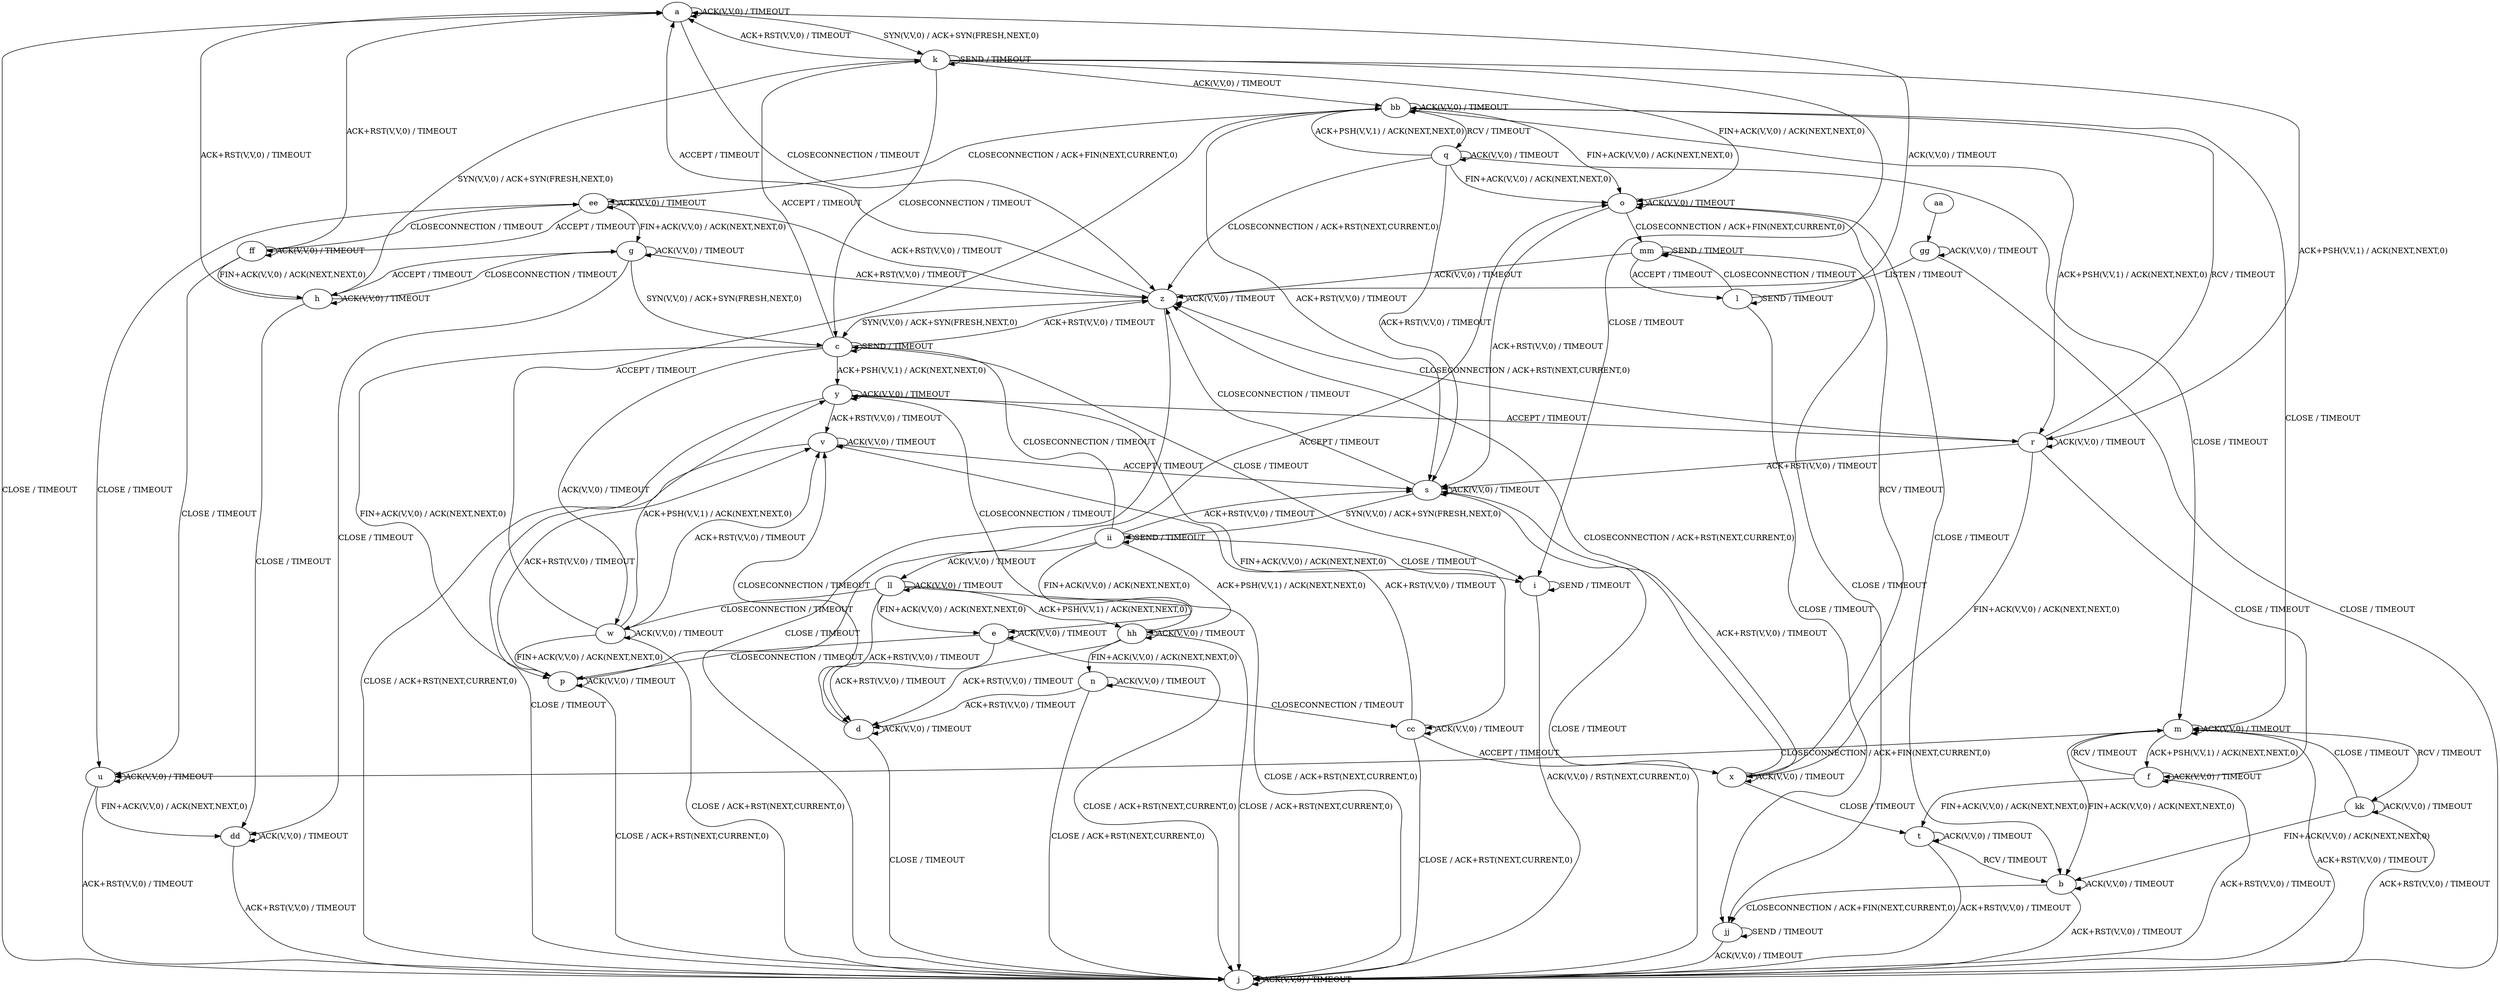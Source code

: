 digraph "" {
	graph ["Incoming time"=2.338930130004883,
		"Outgoing time"=2.9614505767822266,
		Output="{'States': 39, 'Transitions': 495, 'Filename': '../results/tcp/TCP_Windows8_Server-TCP_Windows8_Server-msat-1.dot'}",
		Reference="{'States': 39, 'Transitions': 495, 'Filename': '../subjects/tcp/TCP_Windows8_Server.dot'}",
		Solver=msat,
		Updated="{'States': 39, 'Transitions': 495, 'Filename': '../subjects/tcp/TCP_Windows8_Server.dot'}",
		"f-measure"=1.0,
		precision=1.0,
		recall=1.0
	];
	a -> a [key=0,
	label="ACK(V,V,0) / TIMEOUT"];
a -> j [key=0,
label="CLOSE / TIMEOUT"];
a -> k [key=0,
label="SYN(V,V,0) / ACK+SYN(FRESH,NEXT,0)"];
a -> z [key=0,
label="CLOSECONNECTION / TIMEOUT"];
b -> b [key=0,
label="ACK(V,V,0) / TIMEOUT"];
b -> j [key=0,
label="ACK+RST(V,V,0) / TIMEOUT"];
b -> jj [key=0,
label="CLOSECONNECTION / ACK+FIN(NEXT,CURRENT,0)"];
c -> c [key=0,
label="SEND / TIMEOUT"];
c -> i [key=0,
label="CLOSE / TIMEOUT"];
c -> k [key=0,
label="ACCEPT / TIMEOUT"];
c -> p [key=0,
label="FIN+ACK(V,V,0) / ACK(NEXT,NEXT,0)"];
c -> w [key=0,
label="ACK(V,V,0) / TIMEOUT"];
c -> y [key=0,
label="ACK+PSH(V,V,1) / ACK(NEXT,NEXT,0)"];
c -> z [key=0,
label="ACK+RST(V,V,0) / TIMEOUT"];
d -> d [key=0,
label="ACK(V,V,0) / TIMEOUT"];
d -> j [key=0,
label="CLOSE / TIMEOUT"];
d -> v [key=0,
label="CLOSECONNECTION / TIMEOUT"];
e -> d [key=0,
label="ACK+RST(V,V,0) / TIMEOUT"];
e -> e [key=0,
label="ACK(V,V,0) / TIMEOUT"];
e -> j [key=0,
label="CLOSE / ACK+RST(NEXT,CURRENT,0)"];
e -> p [key=0,
label="CLOSECONNECTION / TIMEOUT"];
f -> f [key=0,
label="ACK(V,V,0) / TIMEOUT"];
f -> j [key=0,
label="ACK+RST(V,V,0) / TIMEOUT"];
f -> m [key=0,
label="RCV / TIMEOUT"];
f -> t [key=0,
label="FIN+ACK(V,V,0) / ACK(NEXT,NEXT,0)"];
g -> c [key=0,
label="SYN(V,V,0) / ACK+SYN(FRESH,NEXT,0)"];
g -> g [key=0,
label="ACK(V,V,0) / TIMEOUT"];
g -> h [key=0,
label="ACCEPT / TIMEOUT"];
g -> z [key=0,
label="ACK+RST(V,V,0) / TIMEOUT"];
g -> dd [key=0,
label="CLOSE / TIMEOUT"];
h -> a [key=0,
label="ACK+RST(V,V,0) / TIMEOUT"];
h -> g [key=0,
label="CLOSECONNECTION / TIMEOUT"];
h -> h [key=0,
label="ACK(V,V,0) / TIMEOUT"];
h -> k [key=0,
label="SYN(V,V,0) / ACK+SYN(FRESH,NEXT,0)"];
h -> dd [key=0,
label="CLOSE / TIMEOUT"];
i -> i [key=0,
label="SEND / TIMEOUT"];
i -> j [key=0,
label="ACK(V,V,0) / RST(NEXT,CURRENT,0)"];
j -> j [key=0,
label="ACK(V,V,0) / TIMEOUT"];
k -> a [key=0,
label="ACK+RST(V,V,0) / TIMEOUT"];
k -> c [key=0,
label="CLOSECONNECTION / TIMEOUT"];
k -> i [key=0,
label="CLOSE / TIMEOUT"];
k -> k [key=0,
label="SEND / TIMEOUT"];
k -> o [key=0,
label="FIN+ACK(V,V,0) / ACK(NEXT,NEXT,0)"];
k -> r [key=0,
label="ACK+PSH(V,V,1) / ACK(NEXT,NEXT,0)"];
k -> bb [key=0,
label="ACK(V,V,0) / TIMEOUT"];
l -> a [key=0,
label="ACK(V,V,0) / TIMEOUT"];
l -> l [key=0,
label="SEND / TIMEOUT"];
l -> jj [key=0,
label="CLOSE / TIMEOUT"];
l -> mm [key=0,
label="CLOSECONNECTION / TIMEOUT"];
m -> b [key=0,
label="FIN+ACK(V,V,0) / ACK(NEXT,NEXT,0)"];
m -> f [key=0,
label="ACK+PSH(V,V,1) / ACK(NEXT,NEXT,0)"];
m -> j [key=0,
label="ACK+RST(V,V,0) / TIMEOUT"];
m -> m [key=0,
label="ACK(V,V,0) / TIMEOUT"];
m -> u [key=0,
label="CLOSECONNECTION / ACK+FIN(NEXT,CURRENT,0)"];
m -> kk [key=0,
label="RCV / TIMEOUT"];
n -> d [key=0,
label="ACK+RST(V,V,0) / TIMEOUT"];
n -> j [key=0,
label="CLOSE / ACK+RST(NEXT,CURRENT,0)"];
n -> n [key=0,
label="ACK(V,V,0) / TIMEOUT"];
n -> cc [key=0,
label="CLOSECONNECTION / TIMEOUT"];
o -> b [key=0,
label="CLOSE / TIMEOUT"];
o -> o [key=0,
label="ACK(V,V,0) / TIMEOUT"];
o -> s [key=0,
label="ACK+RST(V,V,0) / TIMEOUT"];
o -> mm [key=0,
label="CLOSECONNECTION / ACK+FIN(NEXT,CURRENT,0)"];
p -> j [key=0,
label="CLOSE / ACK+RST(NEXT,CURRENT,0)"];
p -> o [key=0,
label="ACCEPT / TIMEOUT"];
p -> p [key=0,
label="ACK(V,V,0) / TIMEOUT"];
p -> v [key=0,
label="ACK+RST(V,V,0) / TIMEOUT"];
q -> m [key=0,
label="CLOSE / TIMEOUT"];
q -> o [key=0,
label="FIN+ACK(V,V,0) / ACK(NEXT,NEXT,0)"];
q -> q [key=0,
label="ACK(V,V,0) / TIMEOUT"];
q -> s [key=0,
label="ACK+RST(V,V,0) / TIMEOUT"];
q -> z [key=0,
label="CLOSECONNECTION / ACK+RST(NEXT,CURRENT,0)"];
q -> bb [key=0,
label="ACK+PSH(V,V,1) / ACK(NEXT,NEXT,0)"];
r -> f [key=0,
label="CLOSE / TIMEOUT"];
r -> r [key=0,
label="ACK(V,V,0) / TIMEOUT"];
r -> s [key=0,
label="ACK+RST(V,V,0) / TIMEOUT"];
r -> x [key=0,
label="FIN+ACK(V,V,0) / ACK(NEXT,NEXT,0)"];
r -> z [key=0,
label="CLOSECONNECTION / ACK+RST(NEXT,CURRENT,0)"];
r -> bb [key=0,
label="RCV / TIMEOUT"];
s -> j [key=0,
label="CLOSE / TIMEOUT"];
s -> s [key=0,
label="ACK(V,V,0) / TIMEOUT"];
s -> z [key=0,
label="CLOSECONNECTION / TIMEOUT"];
s -> ii [key=0,
label="SYN(V,V,0) / ACK+SYN(FRESH,NEXT,0)"];
t -> b [key=0,
label="RCV / TIMEOUT"];
t -> j [key=0,
label="ACK+RST(V,V,0) / TIMEOUT"];
t -> t [key=0,
label="ACK(V,V,0) / TIMEOUT"];
u -> j [key=0,
label="ACK+RST(V,V,0) / TIMEOUT"];
u -> u [key=0,
label="ACK(V,V,0) / TIMEOUT"];
u -> dd [key=0,
label="FIN+ACK(V,V,0) / ACK(NEXT,NEXT,0)"];
v -> j [key=0,
label="CLOSE / TIMEOUT"];
v -> s [key=0,
label="ACCEPT / TIMEOUT"];
v -> v [key=0,
label="ACK(V,V,0) / TIMEOUT"];
w -> j [key=0,
label="CLOSE / ACK+RST(NEXT,CURRENT,0)"];
w -> p [key=0,
label="FIN+ACK(V,V,0) / ACK(NEXT,NEXT,0)"];
w -> v [key=0,
label="ACK+RST(V,V,0) / TIMEOUT"];
w -> w [key=0,
label="ACK(V,V,0) / TIMEOUT"];
w -> y [key=0,
label="ACK+PSH(V,V,1) / ACK(NEXT,NEXT,0)"];
w -> bb [key=0,
label="ACCEPT / TIMEOUT"];
x -> o [key=0,
label="RCV / TIMEOUT"];
x -> s [key=0,
label="ACK+RST(V,V,0) / TIMEOUT"];
x -> t [key=0,
label="CLOSE / TIMEOUT"];
x -> x [key=0,
label="ACK(V,V,0) / TIMEOUT"];
x -> z [key=0,
label="CLOSECONNECTION / ACK+RST(NEXT,CURRENT,0)"];
y -> j [key=0,
label="CLOSE / ACK+RST(NEXT,CURRENT,0)"];
y -> r [key=0,
label="ACCEPT / TIMEOUT"];
y -> v [key=0,
label="ACK+RST(V,V,0) / TIMEOUT"];
y -> y [key=0,
label="ACK(V,V,0) / TIMEOUT"];
y -> cc [key=0,
label="FIN+ACK(V,V,0) / ACK(NEXT,NEXT,0)"];
z -> a [key=0,
label="ACCEPT / TIMEOUT"];
z -> c [key=0,
label="SYN(V,V,0) / ACK+SYN(FRESH,NEXT,0)"];
z -> j [key=0,
label="CLOSE / TIMEOUT"];
z -> z [key=0,
label="ACK(V,V,0) / TIMEOUT"];
aa -> gg [key=0];
bb -> m [key=0,
label="CLOSE / TIMEOUT"];
bb -> o [key=0,
label="FIN+ACK(V,V,0) / ACK(NEXT,NEXT,0)"];
bb -> q [key=0,
label="RCV / TIMEOUT"];
bb -> r [key=0,
label="ACK+PSH(V,V,1) / ACK(NEXT,NEXT,0)"];
bb -> s [key=0,
label="ACK+RST(V,V,0) / TIMEOUT"];
bb -> bb [key=0,
label="ACK(V,V,0) / TIMEOUT"];
bb -> ee [key=0,
label="CLOSECONNECTION / ACK+FIN(NEXT,CURRENT,0)"];
cc -> j [key=0,
label="CLOSE / ACK+RST(NEXT,CURRENT,0)"];
cc -> v [key=0,
label="ACK+RST(V,V,0) / TIMEOUT"];
cc -> x [key=0,
label="ACCEPT / TIMEOUT"];
cc -> cc [key=0,
label="ACK(V,V,0) / TIMEOUT"];
dd -> j [key=0,
label="ACK+RST(V,V,0) / TIMEOUT"];
dd -> dd [key=0,
label="ACK(V,V,0) / TIMEOUT"];
ee -> g [key=0,
label="FIN+ACK(V,V,0) / ACK(NEXT,NEXT,0)"];
ee -> u [key=0,
label="CLOSE / TIMEOUT"];
ee -> z [key=0,
label="ACK+RST(V,V,0) / TIMEOUT"];
ee -> ee [key=0,
label="ACK(V,V,0) / TIMEOUT"];
ee -> ff [key=0,
label="ACCEPT / TIMEOUT"];
ff -> a [key=0,
label="ACK+RST(V,V,0) / TIMEOUT"];
ff -> h [key=0,
label="FIN+ACK(V,V,0) / ACK(NEXT,NEXT,0)"];
ff -> u [key=0,
label="CLOSE / TIMEOUT"];
ff -> ee [key=0,
label="CLOSECONNECTION / TIMEOUT"];
ff -> ff [key=0,
label="ACK(V,V,0) / TIMEOUT"];
gg -> j [key=0,
label="CLOSE / TIMEOUT"];
gg -> z [key=0,
label="LISTEN / TIMEOUT"];
gg -> gg [key=0,
label="ACK(V,V,0) / TIMEOUT"];
hh -> d [key=0,
label="ACK+RST(V,V,0) / TIMEOUT"];
hh -> j [key=0,
label="CLOSE / ACK+RST(NEXT,CURRENT,0)"];
hh -> n [key=0,
label="FIN+ACK(V,V,0) / ACK(NEXT,NEXT,0)"];
hh -> y [key=0,
label="CLOSECONNECTION / TIMEOUT"];
hh -> hh [key=0,
label="ACK(V,V,0) / TIMEOUT"];
ii -> c [key=0,
label="CLOSECONNECTION / TIMEOUT"];
ii -> e [key=0,
label="FIN+ACK(V,V,0) / ACK(NEXT,NEXT,0)"];
ii -> i [key=0,
label="CLOSE / TIMEOUT"];
ii -> s [key=0,
label="ACK+RST(V,V,0) / TIMEOUT"];
ii -> hh [key=0,
label="ACK+PSH(V,V,1) / ACK(NEXT,NEXT,0)"];
ii -> ii [key=0,
label="SEND / TIMEOUT"];
ii -> ll [key=0,
label="ACK(V,V,0) / TIMEOUT"];
jj -> j [key=0,
label="ACK(V,V,0) / TIMEOUT"];
jj -> jj [key=0,
label="SEND / TIMEOUT"];
kk -> b [key=0,
label="FIN+ACK(V,V,0) / ACK(NEXT,NEXT,0)"];
kk -> j [key=0,
label="ACK+RST(V,V,0) / TIMEOUT"];
kk -> m [key=0,
label="CLOSE / TIMEOUT"];
kk -> kk [key=0,
label="ACK(V,V,0) / TIMEOUT"];
ll -> d [key=0,
label="ACK+RST(V,V,0) / TIMEOUT"];
ll -> e [key=0,
label="FIN+ACK(V,V,0) / ACK(NEXT,NEXT,0)"];
ll -> j [key=0,
label="CLOSE / ACK+RST(NEXT,CURRENT,0)"];
ll -> w [key=0,
label="CLOSECONNECTION / TIMEOUT"];
ll -> hh [key=0,
label="ACK+PSH(V,V,1) / ACK(NEXT,NEXT,0)"];
ll -> ll [key=0,
label="ACK(V,V,0) / TIMEOUT"];
mm -> l [key=0,
label="ACCEPT / TIMEOUT"];
mm -> z [key=0,
label="ACK(V,V,0) / TIMEOUT"];
mm -> jj [key=0,
label="CLOSE / TIMEOUT"];
mm -> mm [key=0,
label="SEND / TIMEOUT"];
}

